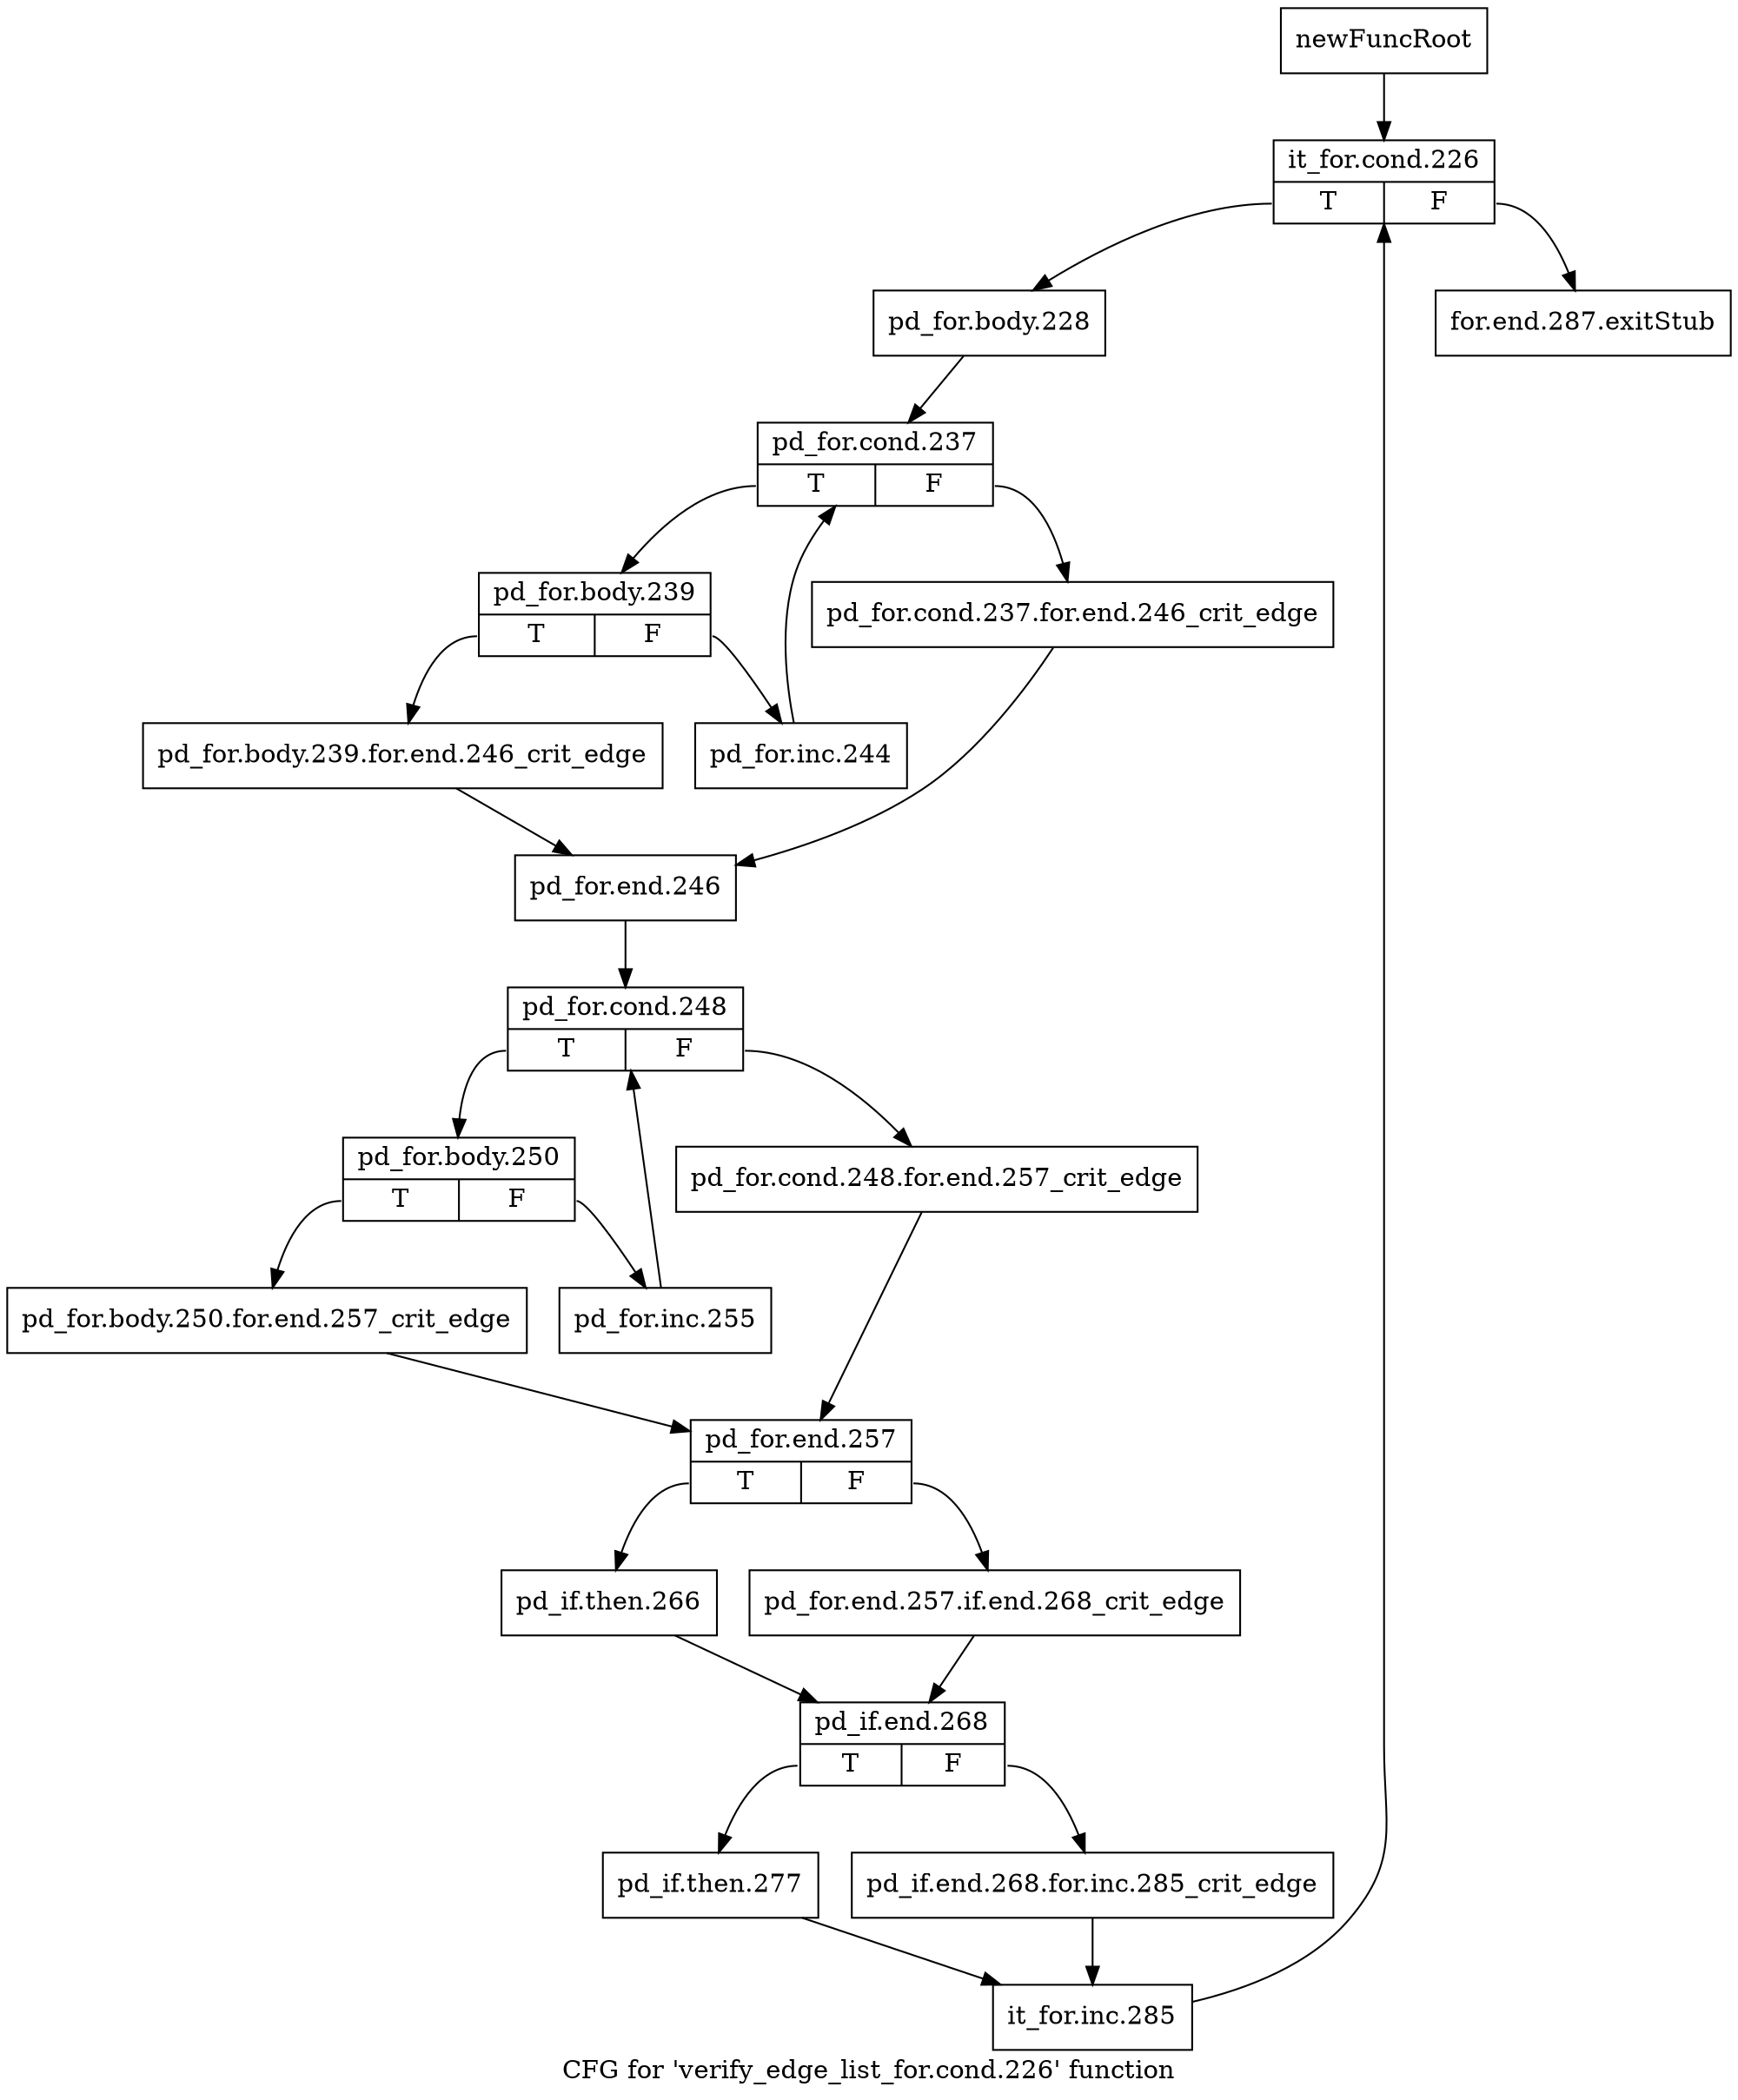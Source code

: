 digraph "CFG for 'verify_edge_list_for.cond.226' function" {
	label="CFG for 'verify_edge_list_for.cond.226' function";

	Node0x7aebe60 [shape=record,label="{newFuncRoot}"];
	Node0x7aebe60 -> Node0x7aebf00;
	Node0x7aebeb0 [shape=record,label="{for.end.287.exitStub}"];
	Node0x7aebf00 [shape=record,label="{it_for.cond.226|{<s0>T|<s1>F}}"];
	Node0x7aebf00:s0 -> Node0x7aebf50;
	Node0x7aebf00:s1 -> Node0x7aebeb0;
	Node0x7aebf50 [shape=record,label="{pd_for.body.228}"];
	Node0x7aebf50 -> Node0x7aebfa0;
	Node0x7aebfa0 [shape=record,label="{pd_for.cond.237|{<s0>T|<s1>F}}"];
	Node0x7aebfa0:s0 -> Node0x7aec040;
	Node0x7aebfa0:s1 -> Node0x7aebff0;
	Node0x7aebff0 [shape=record,label="{pd_for.cond.237.for.end.246_crit_edge}"];
	Node0x7aebff0 -> Node0x7aec130;
	Node0x7aec040 [shape=record,label="{pd_for.body.239|{<s0>T|<s1>F}}"];
	Node0x7aec040:s0 -> Node0x7aec0e0;
	Node0x7aec040:s1 -> Node0x7aec090;
	Node0x7aec090 [shape=record,label="{pd_for.inc.244}"];
	Node0x7aec090 -> Node0x7aebfa0;
	Node0x7aec0e0 [shape=record,label="{pd_for.body.239.for.end.246_crit_edge}"];
	Node0x7aec0e0 -> Node0x7aec130;
	Node0x7aec130 [shape=record,label="{pd_for.end.246}"];
	Node0x7aec130 -> Node0x7aec180;
	Node0x7aec180 [shape=record,label="{pd_for.cond.248|{<s0>T|<s1>F}}"];
	Node0x7aec180:s0 -> Node0x7aec220;
	Node0x7aec180:s1 -> Node0x7aec1d0;
	Node0x7aec1d0 [shape=record,label="{pd_for.cond.248.for.end.257_crit_edge}"];
	Node0x7aec1d0 -> Node0x7aec310;
	Node0x7aec220 [shape=record,label="{pd_for.body.250|{<s0>T|<s1>F}}"];
	Node0x7aec220:s0 -> Node0x7aec2c0;
	Node0x7aec220:s1 -> Node0x7aec270;
	Node0x7aec270 [shape=record,label="{pd_for.inc.255}"];
	Node0x7aec270 -> Node0x7aec180;
	Node0x7aec2c0 [shape=record,label="{pd_for.body.250.for.end.257_crit_edge}"];
	Node0x7aec2c0 -> Node0x7aec310;
	Node0x7aec310 [shape=record,label="{pd_for.end.257|{<s0>T|<s1>F}}"];
	Node0x7aec310:s0 -> Node0x7aec3b0;
	Node0x7aec310:s1 -> Node0x7aec360;
	Node0x7aec360 [shape=record,label="{pd_for.end.257.if.end.268_crit_edge}"];
	Node0x7aec360 -> Node0x7aec400;
	Node0x7aec3b0 [shape=record,label="{pd_if.then.266}"];
	Node0x7aec3b0 -> Node0x7aec400;
	Node0x7aec400 [shape=record,label="{pd_if.end.268|{<s0>T|<s1>F}}"];
	Node0x7aec400:s0 -> Node0x7aec4a0;
	Node0x7aec400:s1 -> Node0x7aec450;
	Node0x7aec450 [shape=record,label="{pd_if.end.268.for.inc.285_crit_edge}"];
	Node0x7aec450 -> Node0x7aec4f0;
	Node0x7aec4a0 [shape=record,label="{pd_if.then.277}"];
	Node0x7aec4a0 -> Node0x7aec4f0;
	Node0x7aec4f0 [shape=record,label="{it_for.inc.285}"];
	Node0x7aec4f0 -> Node0x7aebf00;
}
